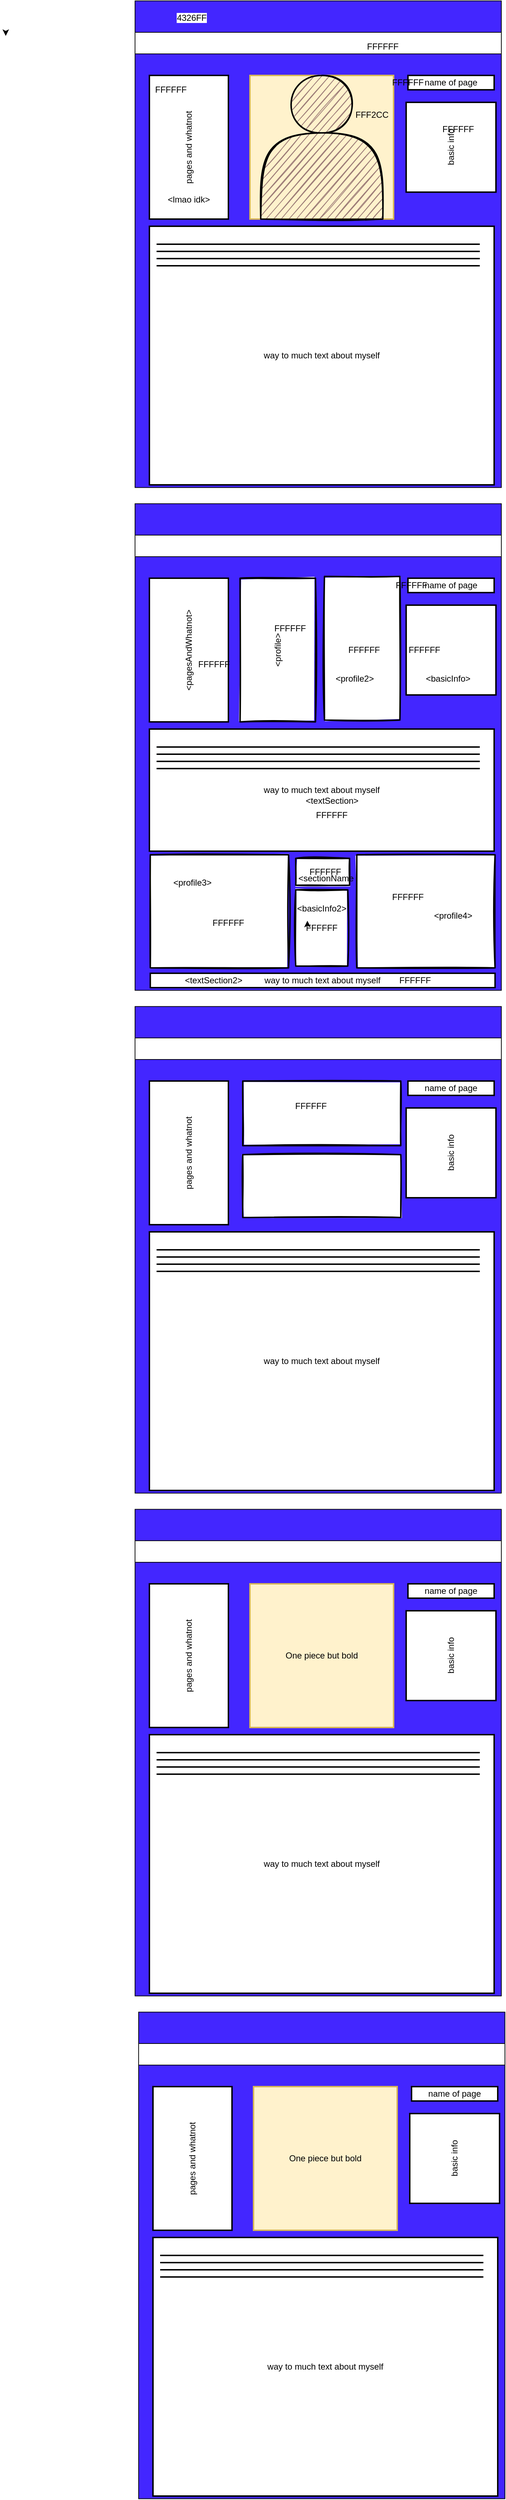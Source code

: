 <mxfile version="14.6.11" type="github">
  <diagram id="gESAvBa6m3cQaEna-f-X" name="Page-1">
    <mxGraphModel dx="2032" dy="764" grid="1" gridSize="10" guides="1" tooltips="1" connect="1" arrows="1" fold="1" page="1" pageScale="1" pageWidth="850" pageHeight="1100" background="#ffffff" math="0" shadow="0">
      <root>
        <mxCell id="0" />
        <mxCell id="1" parent="0" />
        <mxCell id="VWolVrVNTSvraMZ7hYPC-2" value="" style="rounded=0;whiteSpace=wrap;html=1;rotation=-90;fillColor=#4326FF;" parent="1" vertex="1">
          <mxGeometry x="96.25" y="120" width="677.5" height="510" as="geometry" />
        </mxCell>
        <mxCell id="VWolVrVNTSvraMZ7hYPC-47" value="" style="whiteSpace=wrap;html=1;aspect=fixed;strokeWidth=2;fillColor=#fff2cc;strokeColor=#d6b656;" parent="1" vertex="1">
          <mxGeometry x="340" y="140" width="200" height="200" as="geometry" />
        </mxCell>
        <mxCell id="VWolVrVNTSvraMZ7hYPC-4" value="" style="rounded=0;whiteSpace=wrap;html=1;" parent="1" vertex="1">
          <mxGeometry x="180" y="80" width="510" height="30" as="geometry" />
        </mxCell>
        <mxCell id="VWolVrVNTSvraMZ7hYPC-5" style="edgeStyle=orthogonalEdgeStyle;rounded=0;orthogonalLoop=1;jettySize=auto;html=1;exitX=0;exitY=0;exitDx=0;exitDy=0;entryX=0;entryY=0.5;entryDx=0;entryDy=0;" parent="1" edge="1">
          <mxGeometry relative="1" as="geometry">
            <mxPoint y="80" as="sourcePoint" />
            <mxPoint y="85" as="targetPoint" />
          </mxGeometry>
        </mxCell>
        <mxCell id="VWolVrVNTSvraMZ7hYPC-46" value="pages and whatnot" style="rounded=0;whiteSpace=wrap;html=1;rotation=-90;strokeWidth=2;" parent="1" vertex="1">
          <mxGeometry x="155" y="185" width="200" height="110" as="geometry" />
        </mxCell>
        <mxCell id="VWolVrVNTSvraMZ7hYPC-49" value="name of page" style="rounded=0;whiteSpace=wrap;html=1;strokeWidth=2;" parent="1" vertex="1">
          <mxGeometry x="560" y="140" width="120" height="20" as="geometry" />
        </mxCell>
        <mxCell id="VWolVrVNTSvraMZ7hYPC-52" value="way to much text about myself" style="rounded=0;whiteSpace=wrap;html=1;strokeWidth=2;" parent="1" vertex="1">
          <mxGeometry x="200" y="350" width="480" height="360" as="geometry" />
        </mxCell>
        <mxCell id="VWolVrVNTSvraMZ7hYPC-53" value="basic info" style="rounded=0;whiteSpace=wrap;html=1;rotation=-90;strokeWidth=2;" parent="1" vertex="1">
          <mxGeometry x="557.5" y="177.5" width="125" height="125" as="geometry" />
        </mxCell>
        <mxCell id="VWolVrVNTSvraMZ7hYPC-54" value="" style="line;strokeWidth=2;html=1;gradientColor=none;" parent="1" vertex="1">
          <mxGeometry x="210" y="370" width="450" height="10" as="geometry" />
        </mxCell>
        <mxCell id="VWolVrVNTSvraMZ7hYPC-55" value="" style="line;strokeWidth=2;html=1;gradientColor=none;" parent="1" vertex="1">
          <mxGeometry x="210" y="380" width="450" height="10" as="geometry" />
        </mxCell>
        <mxCell id="VWolVrVNTSvraMZ7hYPC-56" value="" style="line;strokeWidth=2;html=1;gradientColor=none;" parent="1" vertex="1">
          <mxGeometry x="210" y="390" width="450" height="10" as="geometry" />
        </mxCell>
        <mxCell id="VWolVrVNTSvraMZ7hYPC-57" value="" style="line;strokeWidth=2;html=1;gradientColor=none;" parent="1" vertex="1">
          <mxGeometry x="210" y="400" width="450" height="10" as="geometry" />
        </mxCell>
        <mxCell id="VWolVrVNTSvraMZ7hYPC-68" value="" style="shape=actor;whiteSpace=wrap;html=1;sketch=1;strokeWidth=2;fillColor=#9E7E79;gradientColor=none;" parent="1" vertex="1">
          <mxGeometry x="355" y="140" width="170" height="200" as="geometry" />
        </mxCell>
        <mxCell id="VWolVrVNTSvraMZ7hYPC-69" value="" style="rounded=0;whiteSpace=wrap;html=1;rotation=-90;fillColor=#4326FF;" parent="1" vertex="1">
          <mxGeometry x="96.25" y="820" width="677.5" height="510" as="geometry" />
        </mxCell>
        <mxCell id="VWolVrVNTSvraMZ7hYPC-71" value="" style="rounded=0;whiteSpace=wrap;html=1;" parent="1" vertex="1">
          <mxGeometry x="180" y="780" width="510" height="30" as="geometry" />
        </mxCell>
        <mxCell id="VWolVrVNTSvraMZ7hYPC-72" value="&amp;lt;pagesAndWhatnot&amp;gt;" style="rounded=0;whiteSpace=wrap;html=1;rotation=-90;strokeWidth=2;" parent="1" vertex="1">
          <mxGeometry x="155" y="885" width="200" height="110" as="geometry" />
        </mxCell>
        <mxCell id="VWolVrVNTSvraMZ7hYPC-73" value="name of page" style="rounded=0;whiteSpace=wrap;html=1;strokeWidth=2;" parent="1" vertex="1">
          <mxGeometry x="560" y="840" width="120" height="20" as="geometry" />
        </mxCell>
        <mxCell id="VWolVrVNTSvraMZ7hYPC-74" value="way to much text about myself" style="rounded=0;whiteSpace=wrap;html=1;strokeWidth=2;" parent="1" vertex="1">
          <mxGeometry x="200" y="1050" width="480" height="170" as="geometry" />
        </mxCell>
        <mxCell id="VWolVrVNTSvraMZ7hYPC-75" value="" style="rounded=0;whiteSpace=wrap;html=1;rotation=-90;strokeWidth=2;" parent="1" vertex="1">
          <mxGeometry x="557.5" y="877.5" width="125" height="125" as="geometry" />
        </mxCell>
        <mxCell id="VWolVrVNTSvraMZ7hYPC-76" value="" style="line;strokeWidth=2;html=1;gradientColor=none;" parent="1" vertex="1">
          <mxGeometry x="210" y="1070" width="450" height="10" as="geometry" />
        </mxCell>
        <mxCell id="VWolVrVNTSvraMZ7hYPC-77" value="" style="line;strokeWidth=2;html=1;gradientColor=none;" parent="1" vertex="1">
          <mxGeometry x="210" y="1080" width="450" height="10" as="geometry" />
        </mxCell>
        <mxCell id="VWolVrVNTSvraMZ7hYPC-78" value="" style="line;strokeWidth=2;html=1;gradientColor=none;" parent="1" vertex="1">
          <mxGeometry x="210" y="1090" width="450" height="10" as="geometry" />
        </mxCell>
        <mxCell id="VWolVrVNTSvraMZ7hYPC-79" value="" style="line;strokeWidth=2;html=1;gradientColor=none;" parent="1" vertex="1">
          <mxGeometry x="210" y="1100" width="450" height="10" as="geometry" />
        </mxCell>
        <mxCell id="VWolVrVNTSvraMZ7hYPC-81" value="&amp;lt;profile&amp;gt;" style="rounded=0;whiteSpace=wrap;html=1;sketch=1;strokeWidth=2;gradientColor=none;rotation=-90;fillColor=#FFFFFF;" parent="1" vertex="1">
          <mxGeometry x="278.75" y="887.5" width="200" height="105" as="geometry" />
        </mxCell>
        <mxCell id="VWolVrVNTSvraMZ7hYPC-82" value="" style="rounded=0;whiteSpace=wrap;html=1;sketch=1;strokeWidth=2;gradientColor=none;rotation=-90;fillColor=#FFFFFF;" parent="1" vertex="1">
          <mxGeometry x="396.25" y="885" width="200" height="105" as="geometry" />
        </mxCell>
        <mxCell id="VWolVrVNTSvraMZ7hYPC-85" value="" style="rounded=0;whiteSpace=wrap;html=1;sketch=1;strokeWidth=2;fillColor=#FFFFFF;gradientColor=none;rotation=-90;" parent="1" vertex="1">
          <mxGeometry x="218.75" y="1207.5" width="157.5" height="192.5" as="geometry" />
        </mxCell>
        <mxCell id="VWolVrVNTSvraMZ7hYPC-86" value="" style="rounded=0;whiteSpace=wrap;html=1;sketch=1;strokeWidth=2;fillColor=#FFFFFF;gradientColor=none;rotation=-90;" parent="1" vertex="1">
          <mxGeometry x="506.25" y="1207.5" width="157.5" height="192.5" as="geometry" />
        </mxCell>
        <mxCell id="VWolVrVNTSvraMZ7hYPC-87" value="" style="rounded=0;whiteSpace=wrap;html=1;sketch=1;strokeColor=#000000;strokeWidth=2;fillColor=#FFFFFF;gradientColor=none;" parent="1" vertex="1">
          <mxGeometry x="403.75" y="1230" width="75" height="37.5" as="geometry" />
        </mxCell>
        <mxCell id="VWolVrVNTSvraMZ7hYPC-88" value="" style="rounded=0;whiteSpace=wrap;html=1;sketch=1;strokeColor=#000000;strokeWidth=2;fillColor=#FFFFFF;gradientColor=none;" parent="1" vertex="1">
          <mxGeometry x="403.75" y="1273.75" width="72.5" height="106.25" as="geometry" />
        </mxCell>
        <mxCell id="VWolVrVNTSvraMZ7hYPC-89" value="way to much text about myself" style="rounded=0;whiteSpace=wrap;html=1;strokeWidth=2;" parent="1" vertex="1">
          <mxGeometry x="201.25" y="1390" width="480" height="20" as="geometry" />
        </mxCell>
        <mxCell id="VWolVrVNTSvraMZ7hYPC-90" value="" style="rounded=0;whiteSpace=wrap;html=1;rotation=-90;fillColor=#4326FF;" parent="1" vertex="1">
          <mxGeometry x="96.25" y="1520" width="677.5" height="510" as="geometry" />
        </mxCell>
        <mxCell id="VWolVrVNTSvraMZ7hYPC-92" value="" style="rounded=0;whiteSpace=wrap;html=1;" parent="1" vertex="1">
          <mxGeometry x="180" y="1480" width="510" height="30" as="geometry" />
        </mxCell>
        <mxCell id="VWolVrVNTSvraMZ7hYPC-93" value="pages and whatnot" style="rounded=0;whiteSpace=wrap;html=1;rotation=-90;strokeWidth=2;" parent="1" vertex="1">
          <mxGeometry x="155" y="1585" width="200" height="110" as="geometry" />
        </mxCell>
        <mxCell id="VWolVrVNTSvraMZ7hYPC-94" value="name of page" style="rounded=0;whiteSpace=wrap;html=1;strokeWidth=2;" parent="1" vertex="1">
          <mxGeometry x="560" y="1540" width="120" height="20" as="geometry" />
        </mxCell>
        <mxCell id="VWolVrVNTSvraMZ7hYPC-95" value="way to much text about myself" style="rounded=0;whiteSpace=wrap;html=1;strokeWidth=2;" parent="1" vertex="1">
          <mxGeometry x="200" y="1750" width="480" height="360" as="geometry" />
        </mxCell>
        <mxCell id="VWolVrVNTSvraMZ7hYPC-96" value="basic info" style="rounded=0;whiteSpace=wrap;html=1;rotation=-90;strokeWidth=2;" parent="1" vertex="1">
          <mxGeometry x="557.5" y="1577.5" width="125" height="125" as="geometry" />
        </mxCell>
        <mxCell id="VWolVrVNTSvraMZ7hYPC-97" value="" style="line;strokeWidth=2;html=1;gradientColor=none;" parent="1" vertex="1">
          <mxGeometry x="210" y="1770" width="450" height="10" as="geometry" />
        </mxCell>
        <mxCell id="VWolVrVNTSvraMZ7hYPC-98" value="" style="line;strokeWidth=2;html=1;gradientColor=none;" parent="1" vertex="1">
          <mxGeometry x="210" y="1780" width="450" height="10" as="geometry" />
        </mxCell>
        <mxCell id="VWolVrVNTSvraMZ7hYPC-99" value="" style="line;strokeWidth=2;html=1;gradientColor=none;" parent="1" vertex="1">
          <mxGeometry x="210" y="1790" width="450" height="10" as="geometry" />
        </mxCell>
        <mxCell id="VWolVrVNTSvraMZ7hYPC-100" value="" style="line;strokeWidth=2;html=1;gradientColor=none;" parent="1" vertex="1">
          <mxGeometry x="210" y="1800" width="450" height="10" as="geometry" />
        </mxCell>
        <mxCell id="VWolVrVNTSvraMZ7hYPC-102" value="" style="rounded=0;whiteSpace=wrap;html=1;sketch=1;strokeColor=#000000;strokeWidth=2;fillColor=#FFFFFF;gradientColor=none;" parent="1" vertex="1">
          <mxGeometry x="330" y="1540" width="220" height="90" as="geometry" />
        </mxCell>
        <mxCell id="VWolVrVNTSvraMZ7hYPC-103" value="" style="rounded=0;whiteSpace=wrap;html=1;sketch=1;strokeColor=#000000;strokeWidth=2;fillColor=#FFFFFF;gradientColor=none;" parent="1" vertex="1">
          <mxGeometry x="330" y="1642.5" width="220" height="87.5" as="geometry" />
        </mxCell>
        <mxCell id="VWolVrVNTSvraMZ7hYPC-104" value="" style="rounded=0;whiteSpace=wrap;html=1;rotation=-90;fillColor=#4326FF;" parent="1" vertex="1">
          <mxGeometry x="96.25" y="2220" width="677.5" height="510" as="geometry" />
        </mxCell>
        <mxCell id="VWolVrVNTSvraMZ7hYPC-105" value="One piece but bold" style="whiteSpace=wrap;html=1;aspect=fixed;strokeWidth=2;fillColor=#fff2cc;strokeColor=#d6b656;" parent="1" vertex="1">
          <mxGeometry x="340" y="2240" width="200" height="200" as="geometry" />
        </mxCell>
        <mxCell id="VWolVrVNTSvraMZ7hYPC-106" value="" style="rounded=0;whiteSpace=wrap;html=1;" parent="1" vertex="1">
          <mxGeometry x="180" y="2180" width="510" height="30" as="geometry" />
        </mxCell>
        <mxCell id="VWolVrVNTSvraMZ7hYPC-107" value="pages and whatnot" style="rounded=0;whiteSpace=wrap;html=1;rotation=-90;strokeWidth=2;" parent="1" vertex="1">
          <mxGeometry x="155" y="2285" width="200" height="110" as="geometry" />
        </mxCell>
        <mxCell id="VWolVrVNTSvraMZ7hYPC-108" value="name of page" style="rounded=0;whiteSpace=wrap;html=1;strokeWidth=2;" parent="1" vertex="1">
          <mxGeometry x="560" y="2240" width="120" height="20" as="geometry" />
        </mxCell>
        <mxCell id="VWolVrVNTSvraMZ7hYPC-109" value="way to much text about myself" style="rounded=0;whiteSpace=wrap;html=1;strokeWidth=2;" parent="1" vertex="1">
          <mxGeometry x="200" y="2450" width="480" height="360" as="geometry" />
        </mxCell>
        <mxCell id="VWolVrVNTSvraMZ7hYPC-110" value="basic info" style="rounded=0;whiteSpace=wrap;html=1;rotation=-90;strokeWidth=2;" parent="1" vertex="1">
          <mxGeometry x="557.5" y="2277.5" width="125" height="125" as="geometry" />
        </mxCell>
        <mxCell id="VWolVrVNTSvraMZ7hYPC-111" value="" style="line;strokeWidth=2;html=1;gradientColor=none;" parent="1" vertex="1">
          <mxGeometry x="210" y="2470" width="450" height="10" as="geometry" />
        </mxCell>
        <mxCell id="VWolVrVNTSvraMZ7hYPC-112" value="" style="line;strokeWidth=2;html=1;gradientColor=none;" parent="1" vertex="1">
          <mxGeometry x="210" y="2480" width="450" height="10" as="geometry" />
        </mxCell>
        <mxCell id="VWolVrVNTSvraMZ7hYPC-113" value="" style="line;strokeWidth=2;html=1;gradientColor=none;" parent="1" vertex="1">
          <mxGeometry x="210" y="2490" width="450" height="10" as="geometry" />
        </mxCell>
        <mxCell id="VWolVrVNTSvraMZ7hYPC-114" value="" style="line;strokeWidth=2;html=1;gradientColor=none;" parent="1" vertex="1">
          <mxGeometry x="210" y="2500" width="450" height="10" as="geometry" />
        </mxCell>
        <mxCell id="VWolVrVNTSvraMZ7hYPC-117" value="" style="rounded=0;whiteSpace=wrap;html=1;rotation=-90;fillColor=#4326FF;" parent="1" vertex="1">
          <mxGeometry x="101.25" y="2920" width="677.5" height="510" as="geometry" />
        </mxCell>
        <mxCell id="VWolVrVNTSvraMZ7hYPC-118" value="One piece but bold" style="whiteSpace=wrap;html=1;aspect=fixed;strokeWidth=2;fillColor=#fff2cc;strokeColor=#d6b656;" parent="1" vertex="1">
          <mxGeometry x="345" y="2940" width="200" height="200" as="geometry" />
        </mxCell>
        <mxCell id="VWolVrVNTSvraMZ7hYPC-119" value="" style="rounded=0;whiteSpace=wrap;html=1;" parent="1" vertex="1">
          <mxGeometry x="185" y="2880" width="510" height="30" as="geometry" />
        </mxCell>
        <mxCell id="VWolVrVNTSvraMZ7hYPC-120" value="pages and whatnot" style="rounded=0;whiteSpace=wrap;html=1;rotation=-90;strokeWidth=2;" parent="1" vertex="1">
          <mxGeometry x="160" y="2985" width="200" height="110" as="geometry" />
        </mxCell>
        <mxCell id="VWolVrVNTSvraMZ7hYPC-121" value="name of page" style="rounded=0;whiteSpace=wrap;html=1;strokeWidth=2;" parent="1" vertex="1">
          <mxGeometry x="565" y="2940" width="120" height="20" as="geometry" />
        </mxCell>
        <mxCell id="VWolVrVNTSvraMZ7hYPC-122" value="way to much text about myself" style="rounded=0;whiteSpace=wrap;html=1;strokeWidth=2;" parent="1" vertex="1">
          <mxGeometry x="205" y="3150" width="480" height="360" as="geometry" />
        </mxCell>
        <mxCell id="VWolVrVNTSvraMZ7hYPC-123" value="basic info" style="rounded=0;whiteSpace=wrap;html=1;rotation=-90;strokeWidth=2;" parent="1" vertex="1">
          <mxGeometry x="562.5" y="2977.5" width="125" height="125" as="geometry" />
        </mxCell>
        <mxCell id="VWolVrVNTSvraMZ7hYPC-124" value="" style="line;strokeWidth=2;html=1;gradientColor=none;" parent="1" vertex="1">
          <mxGeometry x="215" y="3170" width="450" height="10" as="geometry" />
        </mxCell>
        <mxCell id="VWolVrVNTSvraMZ7hYPC-125" value="" style="line;strokeWidth=2;html=1;gradientColor=none;" parent="1" vertex="1">
          <mxGeometry x="215" y="3180" width="450" height="10" as="geometry" />
        </mxCell>
        <mxCell id="VWolVrVNTSvraMZ7hYPC-126" value="" style="line;strokeWidth=2;html=1;gradientColor=none;" parent="1" vertex="1">
          <mxGeometry x="215" y="3190" width="450" height="10" as="geometry" />
        </mxCell>
        <mxCell id="VWolVrVNTSvraMZ7hYPC-127" value="" style="line;strokeWidth=2;html=1;gradientColor=none;" parent="1" vertex="1">
          <mxGeometry x="215" y="3200" width="450" height="10" as="geometry" />
        </mxCell>
        <mxCell id="TmDD9hDNsNp6nZDNsuHp-1" value="&amp;lt;lmao idk&amp;gt;" style="text;html=1;strokeColor=none;fillColor=none;align=center;verticalAlign=middle;whiteSpace=wrap;rounded=0;" vertex="1" parent="1">
          <mxGeometry x="210" y="302.5" width="90" height="20" as="geometry" />
        </mxCell>
        <mxCell id="TmDD9hDNsNp6nZDNsuHp-2" value="&lt;span style=&quot;background-color: rgb(255 , 255 , 255)&quot;&gt;4326FF&lt;/span&gt;" style="text;html=1;strokeColor=none;fillColor=none;align=center;verticalAlign=middle;whiteSpace=wrap;rounded=0;" vertex="1" parent="1">
          <mxGeometry x="238.75" y="50" width="40" height="20" as="geometry" />
        </mxCell>
        <mxCell id="TmDD9hDNsNp6nZDNsuHp-5" value="FFF2CC" style="text;html=1;strokeColor=none;fillColor=none;align=center;verticalAlign=middle;whiteSpace=wrap;rounded=0;" vertex="1" parent="1">
          <mxGeometry x="490" y="185" width="40" height="20" as="geometry" />
        </mxCell>
        <mxCell id="TmDD9hDNsNp6nZDNsuHp-6" value="FFFFFF" style="text;html=1;strokeColor=none;fillColor=none;align=center;verticalAlign=middle;whiteSpace=wrap;rounded=0;" vertex="1" parent="1">
          <mxGeometry x="210" y="150" width="40" height="20" as="geometry" />
        </mxCell>
        <mxCell id="TmDD9hDNsNp6nZDNsuHp-7" value="FFFFFF" style="text;html=1;strokeColor=none;fillColor=none;align=center;verticalAlign=middle;whiteSpace=wrap;rounded=0;" vertex="1" parent="1">
          <mxGeometry x="405" y="1565" width="40" height="20" as="geometry" />
        </mxCell>
        <mxCell id="TmDD9hDNsNp6nZDNsuHp-8" value="FFFFFF" style="text;html=1;strokeColor=none;fillColor=none;align=center;verticalAlign=middle;whiteSpace=wrap;rounded=0;" vertex="1" parent="1">
          <mxGeometry x="610" y="205" width="40" height="20" as="geometry" />
        </mxCell>
        <mxCell id="TmDD9hDNsNp6nZDNsuHp-9" value="FFFFFF" style="text;html=1;strokeColor=none;fillColor=none;align=center;verticalAlign=middle;whiteSpace=wrap;rounded=0;" vertex="1" parent="1">
          <mxGeometry x="270" y="950" width="40" height="20" as="geometry" />
        </mxCell>
        <mxCell id="TmDD9hDNsNp6nZDNsuHp-10" value="FFFFFF" style="text;html=1;strokeColor=none;fillColor=none;align=center;verticalAlign=middle;whiteSpace=wrap;rounded=0;" vertex="1" parent="1">
          <mxGeometry x="540" y="140" width="40" height="20" as="geometry" />
        </mxCell>
        <mxCell id="TmDD9hDNsNp6nZDNsuHp-11" value="FFFFFF" style="text;html=1;strokeColor=none;fillColor=none;align=center;verticalAlign=middle;whiteSpace=wrap;rounded=0;" vertex="1" parent="1">
          <mxGeometry x="478.75" y="930" width="40" height="20" as="geometry" />
        </mxCell>
        <mxCell id="TmDD9hDNsNp6nZDNsuHp-12" value="FFFFFF" style="text;html=1;strokeColor=none;fillColor=none;align=center;verticalAlign=middle;whiteSpace=wrap;rounded=0;" vertex="1" parent="1">
          <mxGeometry x="505" y="90" width="40" height="20" as="geometry" />
        </mxCell>
        <mxCell id="TmDD9hDNsNp6nZDNsuHp-13" value="FFFFFF" style="text;html=1;strokeColor=none;fillColor=none;align=center;verticalAlign=middle;whiteSpace=wrap;rounded=0;" vertex="1" parent="1">
          <mxGeometry x="376.25" y="900" width="40" height="20" as="geometry" />
        </mxCell>
        <mxCell id="TmDD9hDNsNp6nZDNsuHp-16" value="FFFFFF" style="text;html=1;strokeColor=none;fillColor=none;align=center;verticalAlign=middle;whiteSpace=wrap;rounded=0;" vertex="1" parent="1">
          <mxGeometry x="425" y="1238.75" width="40" height="20" as="geometry" />
        </mxCell>
        <mxCell id="TmDD9hDNsNp6nZDNsuHp-17" value="FFFFFF" style="text;html=1;strokeColor=none;fillColor=none;align=center;verticalAlign=middle;whiteSpace=wrap;rounded=0;" vertex="1" parent="1">
          <mxGeometry x="545" y="840" width="40" height="20" as="geometry" />
        </mxCell>
        <mxCell id="TmDD9hDNsNp6nZDNsuHp-18" value="FFFFFF" style="text;html=1;strokeColor=none;fillColor=none;align=center;verticalAlign=middle;whiteSpace=wrap;rounded=0;" vertex="1" parent="1">
          <mxGeometry x="562.5" y="930" width="40" height="20" as="geometry" />
        </mxCell>
        <mxCell id="TmDD9hDNsNp6nZDNsuHp-19" value="FFFFFF" style="text;html=1;strokeColor=none;fillColor=none;align=center;verticalAlign=middle;whiteSpace=wrap;rounded=0;" vertex="1" parent="1">
          <mxGeometry x="434.38" y="1160" width="40" height="20" as="geometry" />
        </mxCell>
        <mxCell id="TmDD9hDNsNp6nZDNsuHp-22" value="FFFFFF" style="text;html=1;strokeColor=none;fillColor=none;align=center;verticalAlign=middle;whiteSpace=wrap;rounded=0;" vertex="1" parent="1">
          <mxGeometry x="550" y="1390" width="40" height="20" as="geometry" />
        </mxCell>
        <mxCell id="TmDD9hDNsNp6nZDNsuHp-23" value="FFFFFF" style="text;html=1;strokeColor=none;fillColor=none;align=center;verticalAlign=middle;whiteSpace=wrap;rounded=0;" vertex="1" parent="1">
          <mxGeometry x="420" y="1316.88" width="40" height="20" as="geometry" />
        </mxCell>
        <mxCell id="TmDD9hDNsNp6nZDNsuHp-24" value="FFFFFF" style="text;html=1;strokeColor=none;fillColor=none;align=center;verticalAlign=middle;whiteSpace=wrap;rounded=0;" vertex="1" parent="1">
          <mxGeometry x="540" y="1273.75" width="40" height="20" as="geometry" />
        </mxCell>
        <mxCell id="TmDD9hDNsNp6nZDNsuHp-25" value="FFFFFF" style="text;html=1;strokeColor=none;fillColor=none;align=center;verticalAlign=middle;whiteSpace=wrap;rounded=0;" vertex="1" parent="1">
          <mxGeometry x="290" y="1310" width="40" height="20" as="geometry" />
        </mxCell>
        <mxCell id="TmDD9hDNsNp6nZDNsuHp-29" value="&amp;lt;textSection&amp;gt;" style="text;html=1;strokeColor=none;fillColor=none;align=center;verticalAlign=middle;whiteSpace=wrap;rounded=0;" vertex="1" parent="1">
          <mxGeometry x="378.75" y="1140" width="151.25" height="20" as="geometry" />
        </mxCell>
        <mxCell id="TmDD9hDNsNp6nZDNsuHp-30" value="&amp;lt;basicInfo&amp;gt;" style="text;html=1;strokeColor=none;fillColor=none;align=center;verticalAlign=middle;whiteSpace=wrap;rounded=0;" vertex="1" parent="1">
          <mxGeometry x="596.25" y="970" width="40" height="20" as="geometry" />
        </mxCell>
        <mxCell id="TmDD9hDNsNp6nZDNsuHp-31" value="&lt;span style=&quot;background-color: rgb(255 , 255 , 255)&quot;&gt;&amp;lt;profile2&amp;gt;&lt;/span&gt;" style="text;html=1;strokeColor=none;fillColor=none;align=center;verticalAlign=middle;whiteSpace=wrap;rounded=0;" vertex="1" parent="1">
          <mxGeometry x="466.25" y="970" width="40" height="20" as="geometry" />
        </mxCell>
        <mxCell id="TmDD9hDNsNp6nZDNsuHp-32" value="&lt;span style=&quot;background-color: rgb(255 , 255 , 255)&quot;&gt;&amp;lt;profile3&amp;gt;&lt;/span&gt;" style="text;html=1;strokeColor=none;fillColor=none;align=center;verticalAlign=middle;whiteSpace=wrap;rounded=0;" vertex="1" parent="1">
          <mxGeometry x="240" y="1253.75" width="40" height="20" as="geometry" />
        </mxCell>
        <mxCell id="TmDD9hDNsNp6nZDNsuHp-33" value="&lt;span style=&quot;background-color: rgb(255 , 255 , 255)&quot;&gt;&amp;lt;profile4&amp;gt;&lt;/span&gt;" style="text;html=1;strokeColor=none;fillColor=none;align=center;verticalAlign=middle;whiteSpace=wrap;rounded=0;" vertex="1" parent="1">
          <mxGeometry x="602.5" y="1300" width="40" height="20" as="geometry" />
        </mxCell>
        <mxCell id="TmDD9hDNsNp6nZDNsuHp-34" value="&amp;lt;textSection2&amp;gt;" style="text;html=1;strokeColor=none;fillColor=none;align=center;verticalAlign=middle;whiteSpace=wrap;rounded=0;" vertex="1" parent="1">
          <mxGeometry x="214.38" y="1390" width="151.25" height="20" as="geometry" />
        </mxCell>
        <mxCell id="TmDD9hDNsNp6nZDNsuHp-35" value="&amp;lt;basicInfo2&amp;gt;" style="text;html=1;strokeColor=none;fillColor=none;align=center;verticalAlign=middle;whiteSpace=wrap;rounded=0;" vertex="1" parent="1">
          <mxGeometry x="420" y="1290" width="40" height="20" as="geometry" />
        </mxCell>
        <mxCell id="TmDD9hDNsNp6nZDNsuHp-36" style="edgeStyle=orthogonalEdgeStyle;rounded=0;orthogonalLoop=1;jettySize=auto;html=1;exitX=0;exitY=0.25;exitDx=0;exitDy=0;entryX=0;entryY=0;entryDx=0;entryDy=0;" edge="1" parent="1" source="TmDD9hDNsNp6nZDNsuHp-23" target="TmDD9hDNsNp6nZDNsuHp-23">
          <mxGeometry relative="1" as="geometry" />
        </mxCell>
        <mxCell id="TmDD9hDNsNp6nZDNsuHp-37" value="&amp;lt;sectionName" style="text;html=1;strokeColor=none;fillColor=none;align=center;verticalAlign=middle;whiteSpace=wrap;rounded=0;" vertex="1" parent="1">
          <mxGeometry x="426.25" y="1247.5" width="40" height="20" as="geometry" />
        </mxCell>
      </root>
    </mxGraphModel>
  </diagram>
</mxfile>
